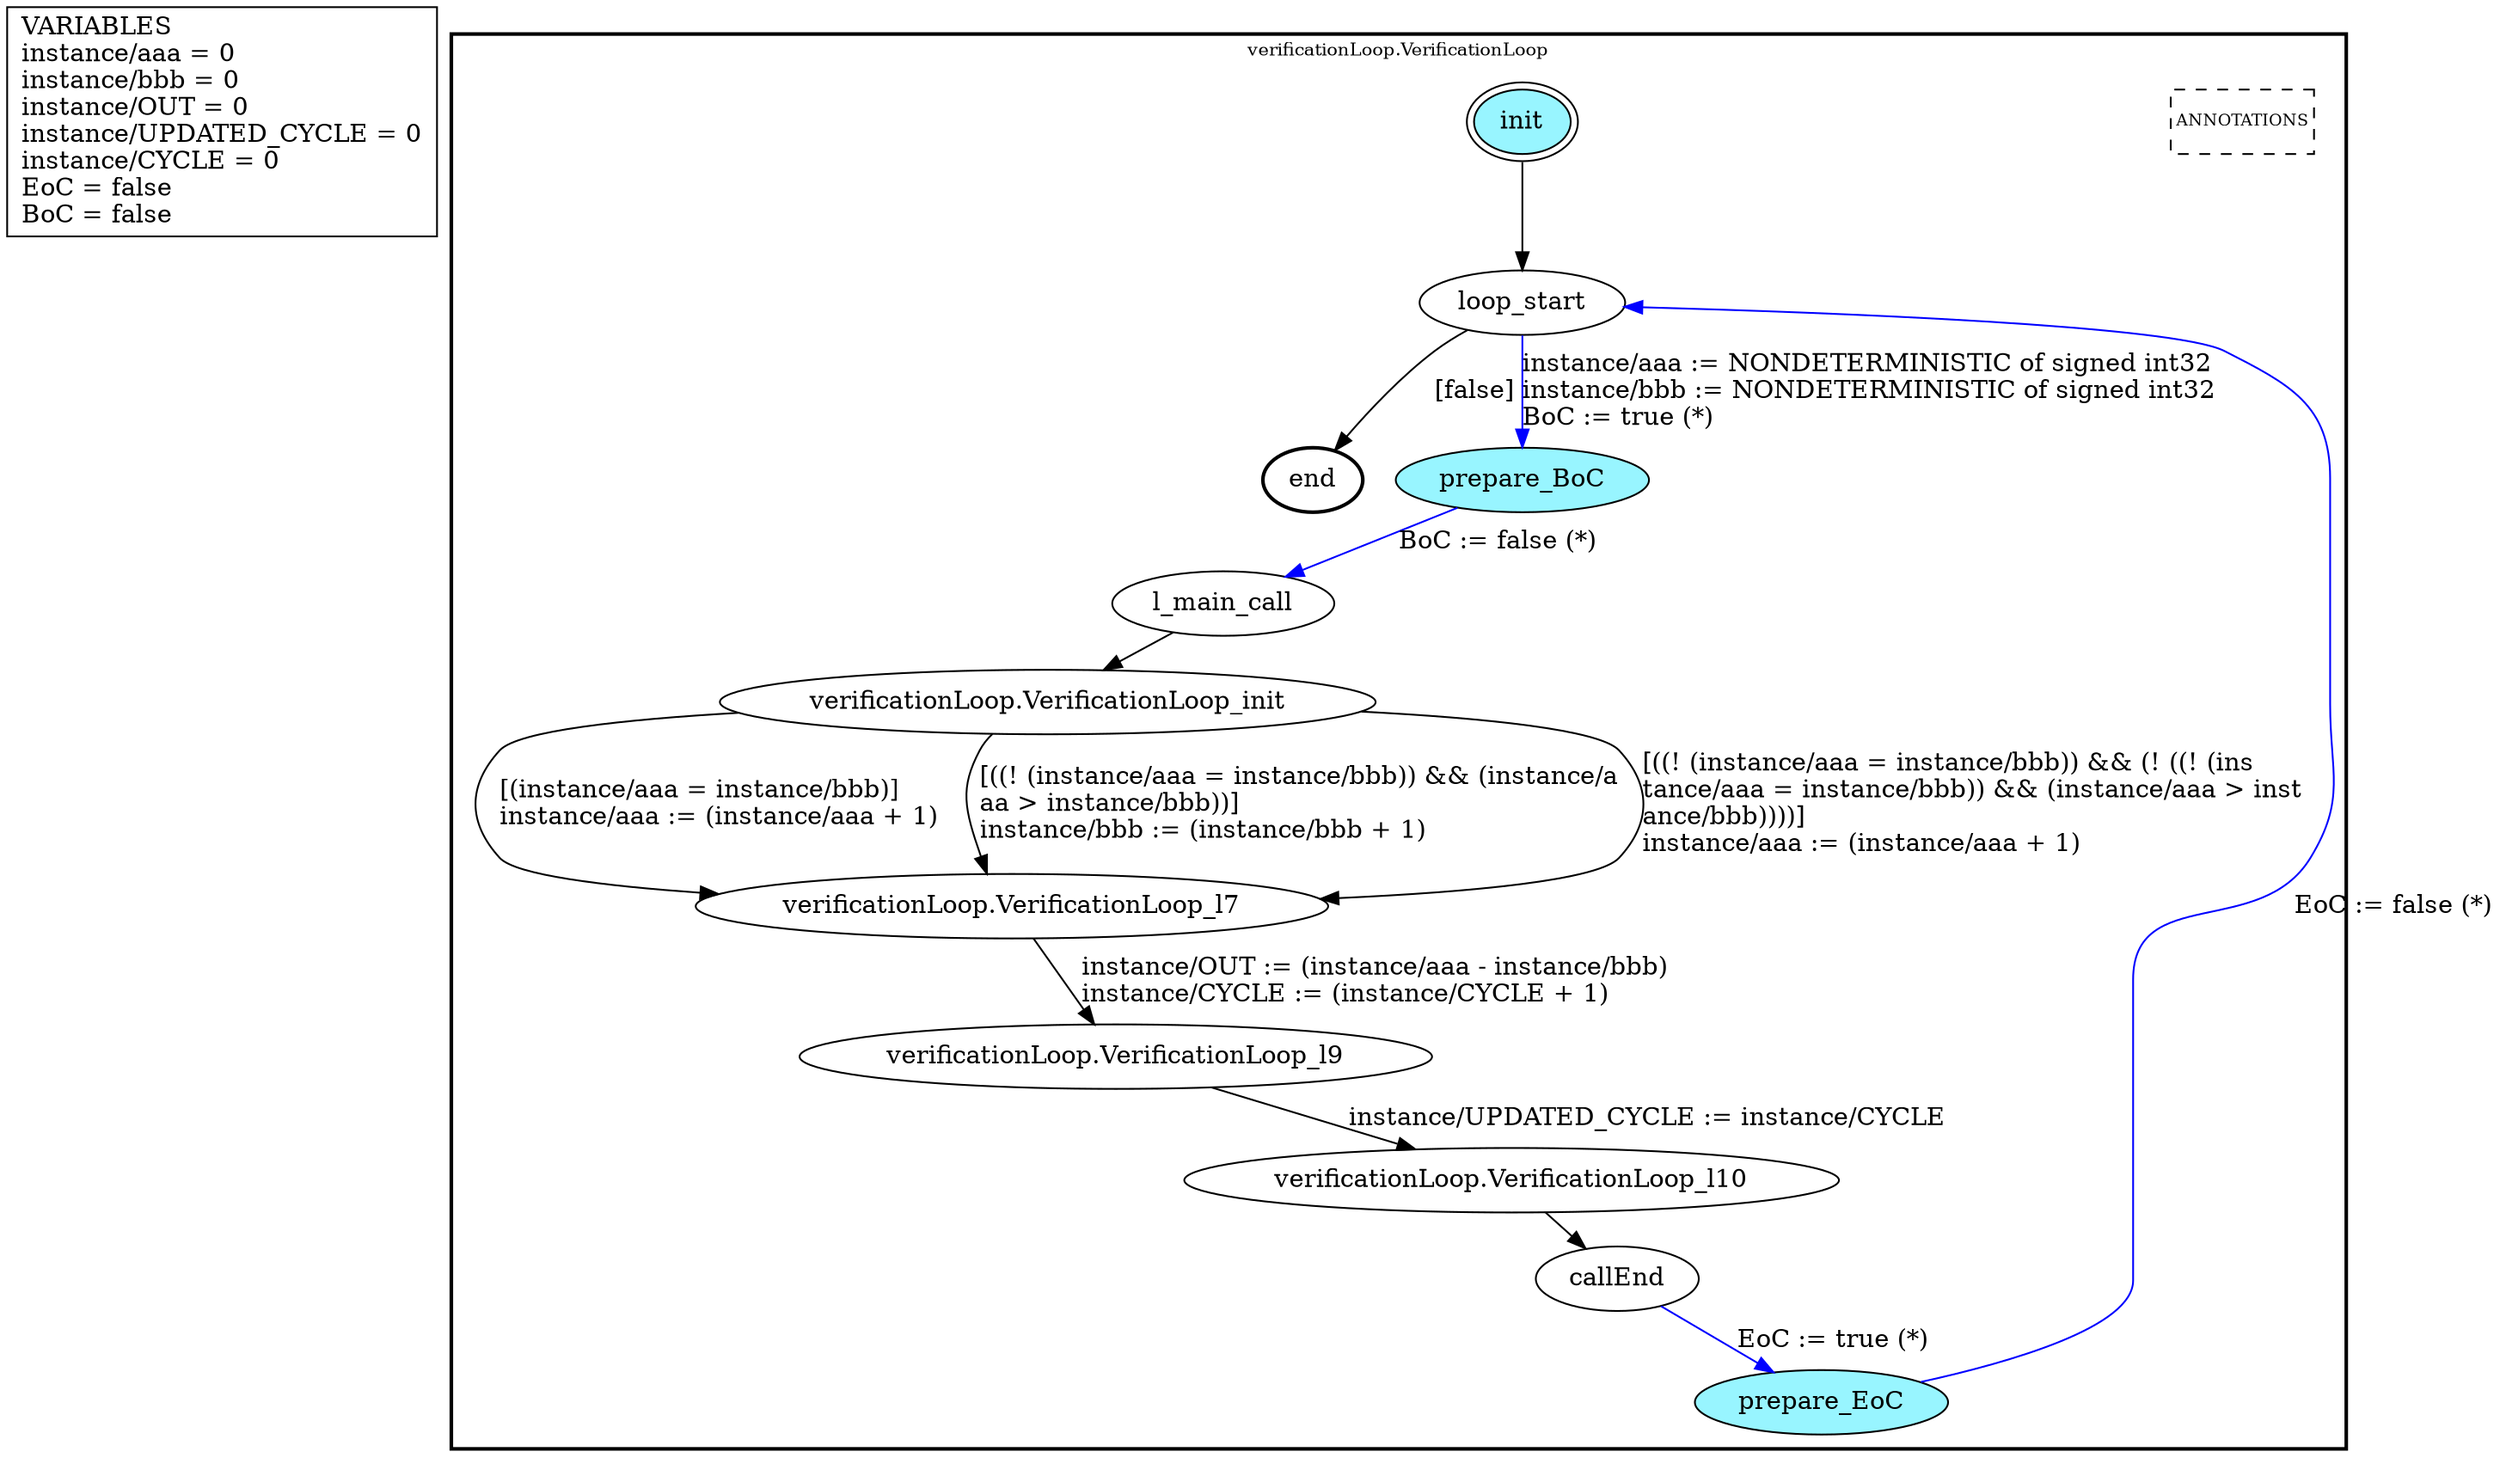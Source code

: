 digraph G {
	vars_declaration_pseudonode_network [
		label="VARIABLES\linstance/aaa = 0\linstance/bbb = 0\linstance/OUT = 0\linstance/UPDATED_CYCLE = 0\linstance/CYCLE = 0\lEoC = false\lBoC = false\l",
		fillcolor="lightgray", shape="rectangle"];
	subgraph clusterverificationLoop_VerificationLoop {
		node [style="filled"];
		style=bold;
		color="black";
		fontsize=10;
		ranksep=0.4;
		
		label="verificationLoop.VerificationLoop";
		
		annotations_pseudonode_verificationLoop_VerificationLoop [
			label="ANNOTATIONS",
			fontsize=9, margin="0.04,0.04", fillcolor="white", shape="rectangle", style="dashed"];
		
		init_verificationLoop_VerificationLoop [label="init", color="black", fillcolor="cadetblue1", peripheries=2, shape="ellipse"];
		end_verificationLoop_VerificationLoop [label="end", color="black", fillcolor="cadetblue1", style=bold, shape="ellipse"];
		loop_start_verificationLoop_VerificationLoop [label="loop_start", color="black", fillcolor="white", shape="ellipse"];
		prepare_BoC_verificationLoop_VerificationLoop [label="prepare_BoC", color="black", fillcolor="cadetblue1", shape="ellipse"];
		l_main_call_verificationLoop_VerificationLoop [label="l_main_call", color="black", fillcolor="white", shape="ellipse"];
		callEnd_verificationLoop_VerificationLoop [label="callEnd", color="black", fillcolor="white", shape="ellipse"];
		prepare_EoC_verificationLoop_VerificationLoop [label="prepare_EoC", color="black", fillcolor="cadetblue1", shape="ellipse"];
		verificationLoop_VerificationLoop_init_verificationLoop_VerificationLoop [label="verificationLoop.VerificationLoop_init", color="black", fillcolor="white", shape="ellipse"];
		verificationLoop_VerificationLoop_l7_verificationLoop_VerificationLoop [label="verificationLoop.VerificationLoop_l7", color="black", fillcolor="white", shape="ellipse"];
		verificationLoop_VerificationLoop_l9_verificationLoop_VerificationLoop [label="verificationLoop.VerificationLoop_l9", color="black", fillcolor="white", shape="ellipse"];
		verificationLoop_VerificationLoop_l10_verificationLoop_VerificationLoop [label="verificationLoop.VerificationLoop_l10", color="black", fillcolor="white", shape="ellipse"];
		init_verificationLoop_VerificationLoop -> loop_start_verificationLoop_VerificationLoop [color="black", label=""];
		loop_start_verificationLoop_VerificationLoop -> prepare_BoC_verificationLoop_VerificationLoop [color="blue", label="instance/aaa := NONDETERMINISTIC of signed int32\linstance/bbb := NONDETERMINISTIC of signed int32\lBoC := true (*)\l"];
		prepare_BoC_verificationLoop_VerificationLoop -> l_main_call_verificationLoop_VerificationLoop [color="blue", label="BoC := false (*)"];
		callEnd_verificationLoop_VerificationLoop -> prepare_EoC_verificationLoop_VerificationLoop [color="blue", label="EoC := true (*)"];
		prepare_EoC_verificationLoop_VerificationLoop -> loop_start_verificationLoop_VerificationLoop [color="blue", label="EoC := false (*)"];
		loop_start_verificationLoop_VerificationLoop -> end_verificationLoop_VerificationLoop [color="black", label="[false]"];
		verificationLoop_VerificationLoop_init_verificationLoop_VerificationLoop -> verificationLoop_VerificationLoop_l7_verificationLoop_VerificationLoop [color="black", label="[(instance/aaa = instance/bbb)]\linstance/aaa := (instance/aaa + 1)\l"];
		verificationLoop_VerificationLoop_init_verificationLoop_VerificationLoop -> verificationLoop_VerificationLoop_l7_verificationLoop_VerificationLoop [color="black", label="[((! (instance/aaa = instance/bbb)) && (instance/a\laa > instance/bbb))]\linstance/bbb := (instance/bbb + 1)\l"];
		verificationLoop_VerificationLoop_init_verificationLoop_VerificationLoop -> verificationLoop_VerificationLoop_l7_verificationLoop_VerificationLoop [color="black", label="[((! (instance/aaa = instance/bbb)) && (! ((! (ins\ltance/aaa = instance/bbb)) && (instance/aaa > inst\lance/bbb))))]\linstance/aaa := (instance/aaa + 1)\l"];
		verificationLoop_VerificationLoop_l7_verificationLoop_VerificationLoop -> verificationLoop_VerificationLoop_l9_verificationLoop_VerificationLoop [color="black", label="instance/OUT := (instance/aaa - instance/bbb)\linstance/CYCLE := (instance/CYCLE + 1)\l"];
		verificationLoop_VerificationLoop_l9_verificationLoop_VerificationLoop -> verificationLoop_VerificationLoop_l10_verificationLoop_VerificationLoop [color="black", label="instance/UPDATED_CYCLE := instance/CYCLE"];
		l_main_call_verificationLoop_VerificationLoop -> verificationLoop_VerificationLoop_init_verificationLoop_VerificationLoop [color="black", label=""];
		verificationLoop_VerificationLoop_l10_verificationLoop_VerificationLoop -> callEnd_verificationLoop_VerificationLoop [color="black", label=""];
	}
}

